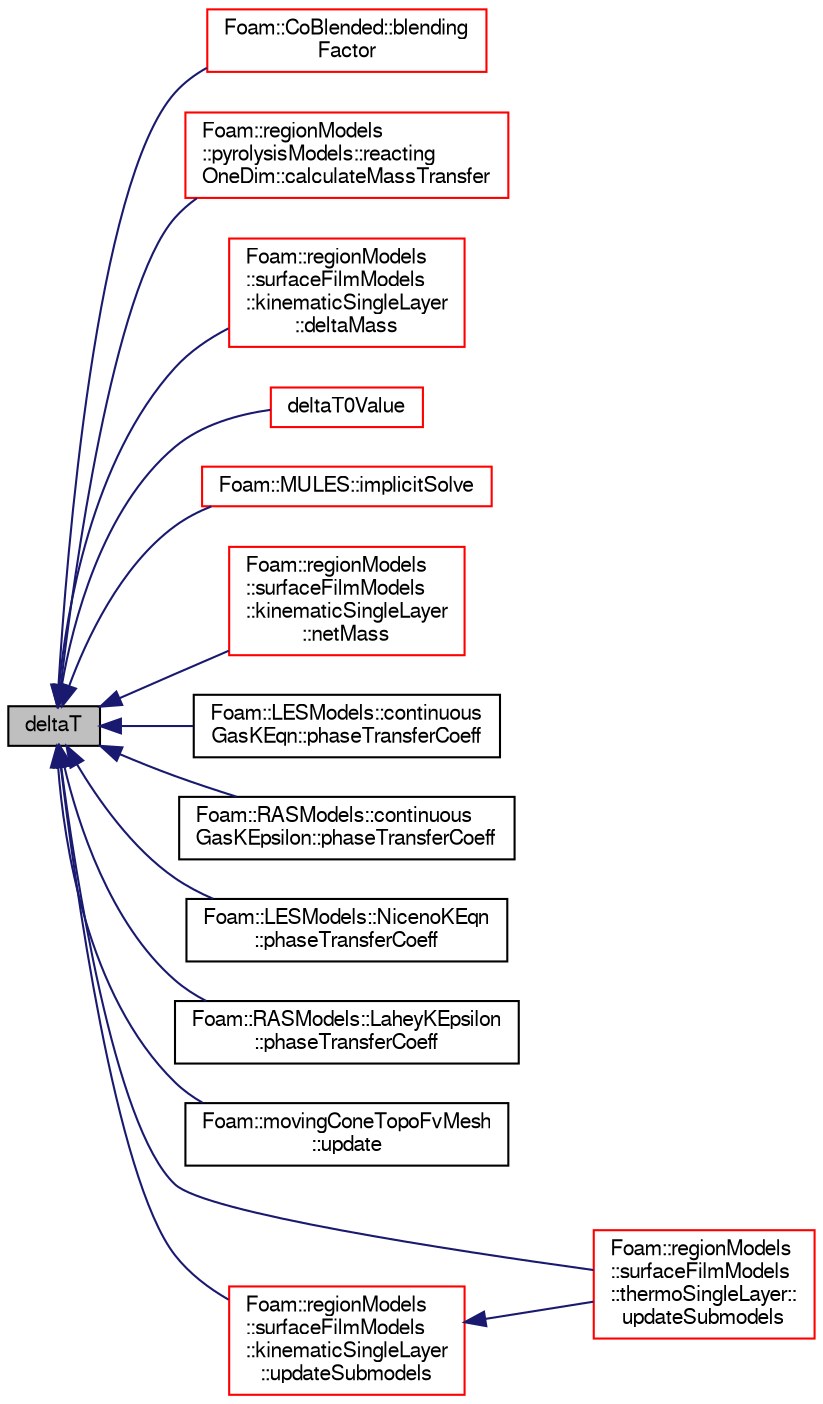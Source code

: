 digraph "deltaT"
{
  bgcolor="transparent";
  edge [fontname="FreeSans",fontsize="10",labelfontname="FreeSans",labelfontsize="10"];
  node [fontname="FreeSans",fontsize="10",shape=record];
  rankdir="LR";
  Node6168 [label="deltaT",height=0.2,width=0.4,color="black", fillcolor="grey75", style="filled", fontcolor="black"];
  Node6168 -> Node6169 [dir="back",color="midnightblue",fontsize="10",style="solid",fontname="FreeSans"];
  Node6169 [label="Foam::CoBlended::blending\lFactor",height=0.2,width=0.4,color="red",URL="$a23154.html#a04e8a7d5e7e25e7b04e427a68885ab2b",tooltip="Return the face-based blending factor. "];
  Node6168 -> Node6175 [dir="back",color="midnightblue",fontsize="10",style="solid",fontname="FreeSans"];
  Node6175 [label="Foam::regionModels\l::pyrolysisModels::reacting\lOneDim::calculateMassTransfer",height=0.2,width=0.4,color="red",URL="$a28978.html#aebd682c7a3b4af9a49c23c154d966dde",tooltip="Mass check. "];
  Node6168 -> Node6177 [dir="back",color="midnightblue",fontsize="10",style="solid",fontname="FreeSans"];
  Node6177 [label="Foam::regionModels\l::surfaceFilmModels\l::kinematicSingleLayer\l::deltaMass",height=0.2,width=0.4,color="red",URL="$a29042.html#a48438cdd51a0c56bc7273d90e08ebec2",tooltip="Return the change in film mass due to sources/sinks. "];
  Node6168 -> Node6181 [dir="back",color="midnightblue",fontsize="10",style="solid",fontname="FreeSans"];
  Node6181 [label="deltaT0Value",height=0.2,width=0.4,color="red",URL="$a26362.html#adc004d23d5821ed40388e14535a62532",tooltip="Return old time step value. "];
  Node6168 -> Node6187 [dir="back",color="midnightblue",fontsize="10",style="solid",fontname="FreeSans"];
  Node6187 [label="Foam::MULES::implicitSolve",height=0.2,width=0.4,color="red",URL="$a21136.html#af3ebc5af31512182ee43a56e994f4aaf"];
  Node6168 -> Node6190 [dir="back",color="midnightblue",fontsize="10",style="solid",fontname="FreeSans"];
  Node6190 [label="Foam::regionModels\l::surfaceFilmModels\l::kinematicSingleLayer\l::netMass",height=0.2,width=0.4,color="red",URL="$a29042.html#aea82ba05db23193d56639def808a6154",tooltip="Return the net film mass available over the next integration. "];
  Node6168 -> Node6193 [dir="back",color="midnightblue",fontsize="10",style="solid",fontname="FreeSans"];
  Node6193 [label="Foam::LESModels::continuous\lGasKEqn::phaseTransferCoeff",height=0.2,width=0.4,color="black",URL="$a31166.html#a77730349d149826f1f8dd7b9b67bb169"];
  Node6168 -> Node6194 [dir="back",color="midnightblue",fontsize="10",style="solid",fontname="FreeSans"];
  Node6194 [label="Foam::RASModels::continuous\lGasKEpsilon::phaseTransferCoeff",height=0.2,width=0.4,color="black",URL="$a31182.html#a77730349d149826f1f8dd7b9b67bb169"];
  Node6168 -> Node6195 [dir="back",color="midnightblue",fontsize="10",style="solid",fontname="FreeSans"];
  Node6195 [label="Foam::LESModels::NicenoKEqn\l::phaseTransferCoeff",height=0.2,width=0.4,color="black",URL="$a31170.html#a77730349d149826f1f8dd7b9b67bb169"];
  Node6168 -> Node6196 [dir="back",color="midnightblue",fontsize="10",style="solid",fontname="FreeSans"];
  Node6196 [label="Foam::RASModels::LaheyKEpsilon\l::phaseTransferCoeff",height=0.2,width=0.4,color="black",URL="$a31186.html#a77730349d149826f1f8dd7b9b67bb169"];
  Node6168 -> Node6197 [dir="back",color="midnightblue",fontsize="10",style="solid",fontname="FreeSans"];
  Node6197 [label="Foam::movingConeTopoFvMesh\l::update",height=0.2,width=0.4,color="black",URL="$a30462.html#aa2aac016e2bf7b5bd2b271786c2791aa",tooltip="Update the mesh for both mesh motion and topology change. "];
  Node6168 -> Node6198 [dir="back",color="midnightblue",fontsize="10",style="solid",fontname="FreeSans"];
  Node6198 [label="Foam::regionModels\l::surfaceFilmModels\l::thermoSingleLayer::\lupdateSubmodels",height=0.2,width=0.4,color="red",URL="$a29182.html#ac501f71648abc1a44b77ea4fcb9b2732",tooltip="Update the film sub-models. "];
  Node6168 -> Node6200 [dir="back",color="midnightblue",fontsize="10",style="solid",fontname="FreeSans"];
  Node6200 [label="Foam::regionModels\l::surfaceFilmModels\l::kinematicSingleLayer\l::updateSubmodels",height=0.2,width=0.4,color="red",URL="$a29042.html#ac501f71648abc1a44b77ea4fcb9b2732",tooltip="Update the film sub-models. "];
  Node6200 -> Node6198 [dir="back",color="midnightblue",fontsize="10",style="solid",fontname="FreeSans"];
}
